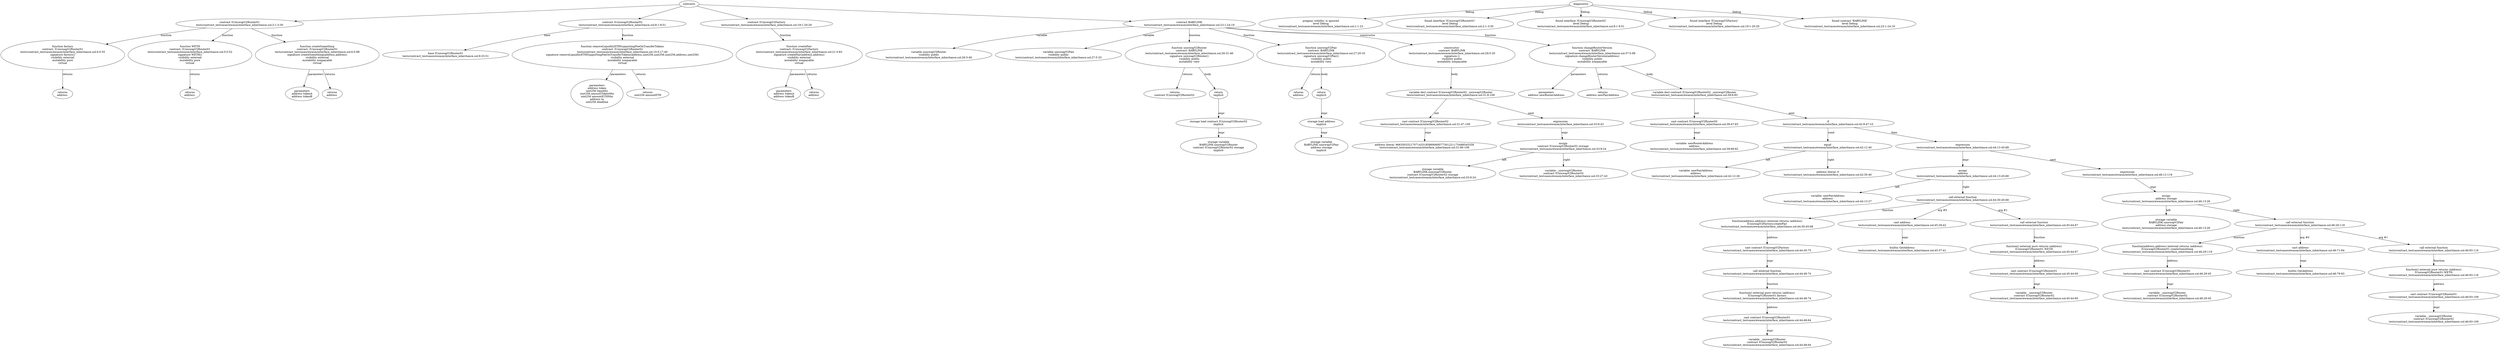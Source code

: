 strict digraph "tests/contract_testcases/ewasm/interface_inheritance.sol" {
	contract [label="contract IUniswapV2Router01\ntests/contract_testcases/ewasm/interface_inheritance.sol:2:1-3:30"]
	factory [label="function factory\ncontract: IUniswapV2Router01\ntests/contract_testcases/ewasm/interface_inheritance.sol:4:5-55\nsignature factory()\nvisibility external\nmutability pure\nvirtual"]
	returns [label="returns\naddress "]
	WETH [label="function WETH\ncontract: IUniswapV2Router01\ntests/contract_testcases/ewasm/interface_inheritance.sol:5:5-52\nsignature WETH()\nvisibility external\nmutability pure\nvirtual"]
	returns_5 [label="returns\naddress "]
	createSomething [label="function createSomething\ncontract: IUniswapV2Router01\ntests/contract_testcases/ewasm/interface_inheritance.sol:6:5-88\nsignature createSomething(address,address)\nvisibility external\nmutability nonpayable\nvirtual"]
	parameters [label="parameters\naddress tokenA\naddress tokenB"]
	returns_8 [label="returns\naddress "]
	contract_9 [label="contract IUniswapV2Router02\ntests/contract_testcases/ewasm/interface_inheritance.sol:8:1-9:51"]
	base [label="base IUniswapV2Router01\ntests/contract_testcases/ewasm/interface_inheritance.sol:9:33-51"]
	removeLiquidityETHSupportingFeeOnTransferTokens [label="function removeLiquidityETHSupportingFeeOnTransferTokens\ncontract: IUniswapV2Router02\ntests/contract_testcases/ewasm/interface_inheritance.sol:10:5-17:40\nsignature removeLiquidityETHSupportingFeeOnTransferTokens(address,uint256,uint256,uint256,address,uint256)\nvisibility external\nmutability nonpayable\nvirtual"]
	parameters_12 [label="parameters\naddress token\nuint256 liquidity\nuint256 amountTokenMin\nuint256 amountETHMin\naddress to\nuint256 deadline"]
	returns_13 [label="returns\nuint256 amountETH"]
	contract_14 [label="contract IUniswapV2Factory\ntests/contract_testcases/ewasm/interface_inheritance.sol:19:1-20:29"]
	createPair [label="function createPair\ncontract: IUniswapV2Factory\ntests/contract_testcases/ewasm/interface_inheritance.sol:21:5-83\nsignature createPair(address,address)\nvisibility external\nmutability nonpayable\nvirtual"]
	parameters_16 [label="parameters\naddress tokenA\naddress tokenB"]
	returns_17 [label="returns\naddress "]
	contract_18 [label="contract BABYLINK\ntests/contract_testcases/ewasm/interface_inheritance.sol:23:1-24:19"]
	var [label="variable uniswapV2Router\nvisibility public\ntests/contract_testcases/ewasm/interface_inheritance.sol:26:5-46"]
	var_20 [label="variable uniswapV2Pair\nvisibility public\ntests/contract_testcases/ewasm/interface_inheritance.sol:27:5-33"]
	uniswapV2Router [label="function uniswapV2Router\ncontract: BABYLINK\ntests/contract_testcases/ewasm/interface_inheritance.sol:26:31-46\nsignature uniswapV2Router()\nvisibility public\nmutability view"]
	returns_22 [label="returns\ncontract IUniswapV2Router02 "]
	return [label="return\nimplicit"]
	storage_load [label="storage load contract IUniswapV2Router02\nimplicit"]
	storage_var [label="storage variable\nBABYLINK.uniswapV2Router\ncontract IUniswapV2Router02 storage\nimplicit"]
	uniswapV2Pair [label="function uniswapV2Pair\ncontract: BABYLINK\ntests/contract_testcases/ewasm/interface_inheritance.sol:27:20-33\nsignature uniswapV2Pair()\nvisibility public\nmutability view"]
	returns_27 [label="returns\naddress "]
	return_28 [label="return\nimplicit"]
	storage_load_29 [label="storage load address\nimplicit"]
	storage_var_30 [label="storage variable\nBABYLINK.uniswapV2Pair\naddress storage\nimplicit"]
	node_31 [label="constructor \ncontract: BABYLINK\ntests/contract_testcases/ewasm/interface_inheritance.sol:29:5-20\nsignature ()\nvisibility public\nmutability nonpayable"]
	var_decl [label="variable decl contract IUniswapV2Router02 _uniswapV2Router\ntests/contract_testcases/ewasm/interface_inheritance.sol:31:9-109"]
	cast [label="cast contract IUniswapV2Router02\ntests/contract_testcases/ewasm/interface_inheritance.sol:31:47-109"]
	number_literal [label="address literal: 96635033217071433185869069577301221175488545358\ntests/contract_testcases/ewasm/interface_inheritance.sol:31:66-108"]
	expr [label="expression\ntests/contract_testcases/ewasm/interface_inheritance.sol:33:9-43"]
	assign [label="assign\ncontract IUniswapV2Router02 storage\ntests/contract_testcases/ewasm/interface_inheritance.sol:33:9-24"]
	storage_var_37 [label="storage variable\nBABYLINK.uniswapV2Router\ncontract IUniswapV2Router02 storage\ntests/contract_testcases/ewasm/interface_inheritance.sol:33:9-24"]
	variable [label="variable: _uniswapV2Router\ncontract IUniswapV2Router02\ntests/contract_testcases/ewasm/interface_inheritance.sol:33:27-43"]
	changeRouterVersion [label="function changeRouterVersion\ncontract: BABYLINK\ntests/contract_testcases/ewasm/interface_inheritance.sol:37:5-98\nsignature changeRouterVersion(address)\nvisibility public\nmutability nonpayable"]
	parameters_40 [label="parameters\naddress newRouterAddress"]
	returns_41 [label="returns\naddress newPairAddress"]
	var_decl_42 [label="variable decl contract IUniswapV2Router02 _uniswapV2Router\ntests/contract_testcases/ewasm/interface_inheritance.sol:39:9-83"]
	cast_43 [label="cast contract IUniswapV2Router02\ntests/contract_testcases/ewasm/interface_inheritance.sol:39:47-83"]
	variable_44 [label="variable: newRouterAddress\naddress\ntests/contract_testcases/ewasm/interface_inheritance.sol:39:66-82"]
	if [label="if\ntests/contract_testcases/ewasm/interface_inheritance.sol:42:9-47:10"]
	equal [label="equal\ntests/contract_testcases/ewasm/interface_inheritance.sol:42:12-40"]
	variable_47 [label="variable: newPairAddress\naddress\ntests/contract_testcases/ewasm/interface_inheritance.sol:42:12-26"]
	number_literal_48 [label="address literal: 0\ntests/contract_testcases/ewasm/interface_inheritance.sol:42:30-40"]
	expr_49 [label="expression\ntests/contract_testcases/ewasm/interface_inheritance.sol:44:13-45:68"]
	assign_50 [label="assign\naddress\ntests/contract_testcases/ewasm/interface_inheritance.sol:44:13-45:68"]
	variable_51 [label="variable: newPairAddress\naddress\ntests/contract_testcases/ewasm/interface_inheritance.sol:44:13-27"]
	call_external_function [label="call external function\ntests/contract_testcases/ewasm/interface_inheritance.sol:44:30-45:68"]
	external_function [label="function(address,address) external returns (address)\nIUniswapV2Factory.createPair\ntests/contract_testcases/ewasm/interface_inheritance.sol:44:30-45:68"]
	cast_54 [label="cast contract IUniswapV2Factory\ntests/contract_testcases/ewasm/interface_inheritance.sol:44:30-75"]
	call_external_function_55 [label="call external function\ntests/contract_testcases/ewasm/interface_inheritance.sol:44:48-74"]
	external_function_56 [label="function() external pure returns (address)\nIUniswapV2Router01.factory\ntests/contract_testcases/ewasm/interface_inheritance.sol:44:48-74"]
	cast_57 [label="cast contract IUniswapV2Router01\ntests/contract_testcases/ewasm/interface_inheritance.sol:44:48-64"]
	variable_58 [label="variable: _uniswapV2Router\ncontract IUniswapV2Router02\ntests/contract_testcases/ewasm/interface_inheritance.sol:44:48-64"]
	cast_59 [label="cast address\ntests/contract_testcases/ewasm/interface_inheritance.sol:45:29-42"]
	builtins [label="builtin GetAddress\ntests/contract_testcases/ewasm/interface_inheritance.sol:45:37-41"]
	call_external_function_61 [label="call external function\ntests/contract_testcases/ewasm/interface_inheritance.sol:45:44-67"]
	external_function_62 [label="function() external pure returns (address)\nIUniswapV2Router01.WETH\ntests/contract_testcases/ewasm/interface_inheritance.sol:45:44-67"]
	cast_63 [label="cast contract IUniswapV2Router01\ntests/contract_testcases/ewasm/interface_inheritance.sol:45:44-60"]
	variable_64 [label="variable: _uniswapV2Router\ncontract IUniswapV2Router02\ntests/contract_testcases/ewasm/interface_inheritance.sol:45:44-60"]
	expr_65 [label="expression\ntests/contract_testcases/ewasm/interface_inheritance.sol:46:13-118"]
	assign_66 [label="assign\naddress storage\ntests/contract_testcases/ewasm/interface_inheritance.sol:46:13-26"]
	storage_var_67 [label="storage variable\nBABYLINK.uniswapV2Pair\naddress storage\ntests/contract_testcases/ewasm/interface_inheritance.sol:46:13-26"]
	call_external_function_68 [label="call external function\ntests/contract_testcases/ewasm/interface_inheritance.sol:46:29-118"]
	external_function_69 [label="function(address,address) external returns (address)\nIUniswapV2Router01.createSomething\ntests/contract_testcases/ewasm/interface_inheritance.sol:46:29-118"]
	cast_70 [label="cast contract IUniswapV2Router01\ntests/contract_testcases/ewasm/interface_inheritance.sol:46:29-45"]
	variable_71 [label="variable: _uniswapV2Router\ncontract IUniswapV2Router02\ntests/contract_testcases/ewasm/interface_inheritance.sol:46:29-45"]
	cast_72 [label="cast address\ntests/contract_testcases/ewasm/interface_inheritance.sol:46:71-84"]
	builtins_73 [label="builtin GetAddress\ntests/contract_testcases/ewasm/interface_inheritance.sol:46:79-83"]
	call_external_function_74 [label="call external function\ntests/contract_testcases/ewasm/interface_inheritance.sol:46:93-116"]
	external_function_75 [label="function() external pure returns (address)\nIUniswapV2Router01.WETH\ntests/contract_testcases/ewasm/interface_inheritance.sol:46:93-116"]
	cast_76 [label="cast contract IUniswapV2Router01\ntests/contract_testcases/ewasm/interface_inheritance.sol:46:93-109"]
	variable_77 [label="variable: _uniswapV2Router\ncontract IUniswapV2Router02\ntests/contract_testcases/ewasm/interface_inheritance.sol:46:93-109"]
	diagnostic [label="pragma 'solidity' is ignored\nlevel Debug\ntests/contract_testcases/ewasm/interface_inheritance.sol:1:1-23"]
	diagnostic_80 [label="found interface 'IUniswapV2Router01'\nlevel Debug\ntests/contract_testcases/ewasm/interface_inheritance.sol:2:1-3:30"]
	diagnostic_81 [label="found interface 'IUniswapV2Router02'\nlevel Debug\ntests/contract_testcases/ewasm/interface_inheritance.sol:8:1-9:51"]
	diagnostic_82 [label="found interface 'IUniswapV2Factory'\nlevel Debug\ntests/contract_testcases/ewasm/interface_inheritance.sol:19:1-20:29"]
	diagnostic_83 [label="found contract 'BABYLINK'\nlevel Debug\ntests/contract_testcases/ewasm/interface_inheritance.sol:23:1-24:19"]
	contracts -> contract
	contract -> factory [label="function"]
	factory -> returns [label="returns"]
	contract -> WETH [label="function"]
	WETH -> returns_5 [label="returns"]
	contract -> createSomething [label="function"]
	createSomething -> parameters [label="parameters"]
	createSomething -> returns_8 [label="returns"]
	contracts -> contract_9
	contract_9 -> base [label="base"]
	contract_9 -> removeLiquidityETHSupportingFeeOnTransferTokens [label="function"]
	removeLiquidityETHSupportingFeeOnTransferTokens -> parameters_12 [label="parameters"]
	removeLiquidityETHSupportingFeeOnTransferTokens -> returns_13 [label="returns"]
	contracts -> contract_14
	contract_14 -> createPair [label="function"]
	createPair -> parameters_16 [label="parameters"]
	createPair -> returns_17 [label="returns"]
	contracts -> contract_18
	contract_18 -> var [label="variable"]
	contract_18 -> var_20 [label="variable"]
	contract_18 -> uniswapV2Router [label="function"]
	uniswapV2Router -> returns_22 [label="returns"]
	uniswapV2Router -> return [label="body"]
	return -> storage_load [label="expr"]
	storage_load -> storage_var [label="expr"]
	contract_18 -> uniswapV2Pair [label="function"]
	uniswapV2Pair -> returns_27 [label="returns"]
	uniswapV2Pair -> return_28 [label="body"]
	return_28 -> storage_load_29 [label="expr"]
	storage_load_29 -> storage_var_30 [label="expr"]
	contract_18 -> node_31 [label="constructor"]
	node_31 -> var_decl [label="body"]
	var_decl -> cast [label="init"]
	cast -> number_literal [label="expr"]
	var_decl -> expr [label="next"]
	expr -> assign [label="expr"]
	assign -> storage_var_37 [label="left"]
	assign -> variable [label="right"]
	contract_18 -> changeRouterVersion [label="function"]
	changeRouterVersion -> parameters_40 [label="parameters"]
	changeRouterVersion -> returns_41 [label="returns"]
	changeRouterVersion -> var_decl_42 [label="body"]
	var_decl_42 -> cast_43 [label="init"]
	cast_43 -> variable_44 [label="expr"]
	var_decl_42 -> if [label="next"]
	if -> equal [label="cond"]
	equal -> variable_47 [label="left"]
	equal -> number_literal_48 [label="right"]
	if -> expr_49 [label="then"]
	expr_49 -> assign_50 [label="expr"]
	assign_50 -> variable_51 [label="left"]
	assign_50 -> call_external_function [label="right"]
	call_external_function -> external_function [label="function"]
	external_function -> cast_54 [label="address"]
	cast_54 -> call_external_function_55 [label="expr"]
	call_external_function_55 -> external_function_56 [label="function"]
	external_function_56 -> cast_57 [label="address"]
	cast_57 -> variable_58 [label="expr"]
	call_external_function -> cast_59 [label="arg #0"]
	cast_59 -> builtins [label="expr"]
	call_external_function -> call_external_function_61 [label="arg #1"]
	call_external_function_61 -> external_function_62 [label="function"]
	external_function_62 -> cast_63 [label="address"]
	cast_63 -> variable_64 [label="expr"]
	expr_49 -> expr_65 [label="next"]
	expr_65 -> assign_66 [label="expr"]
	assign_66 -> storage_var_67 [label="left"]
	assign_66 -> call_external_function_68 [label="right"]
	call_external_function_68 -> external_function_69 [label="function"]
	external_function_69 -> cast_70 [label="address"]
	cast_70 -> variable_71 [label="expr"]
	call_external_function_68 -> cast_72 [label="arg #0"]
	cast_72 -> builtins_73 [label="expr"]
	call_external_function_68 -> call_external_function_74 [label="arg #1"]
	call_external_function_74 -> external_function_75 [label="function"]
	external_function_75 -> cast_76 [label="address"]
	cast_76 -> variable_77 [label="expr"]
	diagnostics -> diagnostic [label="Debug"]
	diagnostics -> diagnostic_80 [label="Debug"]
	diagnostics -> diagnostic_81 [label="Debug"]
	diagnostics -> diagnostic_82 [label="Debug"]
	diagnostics -> diagnostic_83 [label="Debug"]
}
